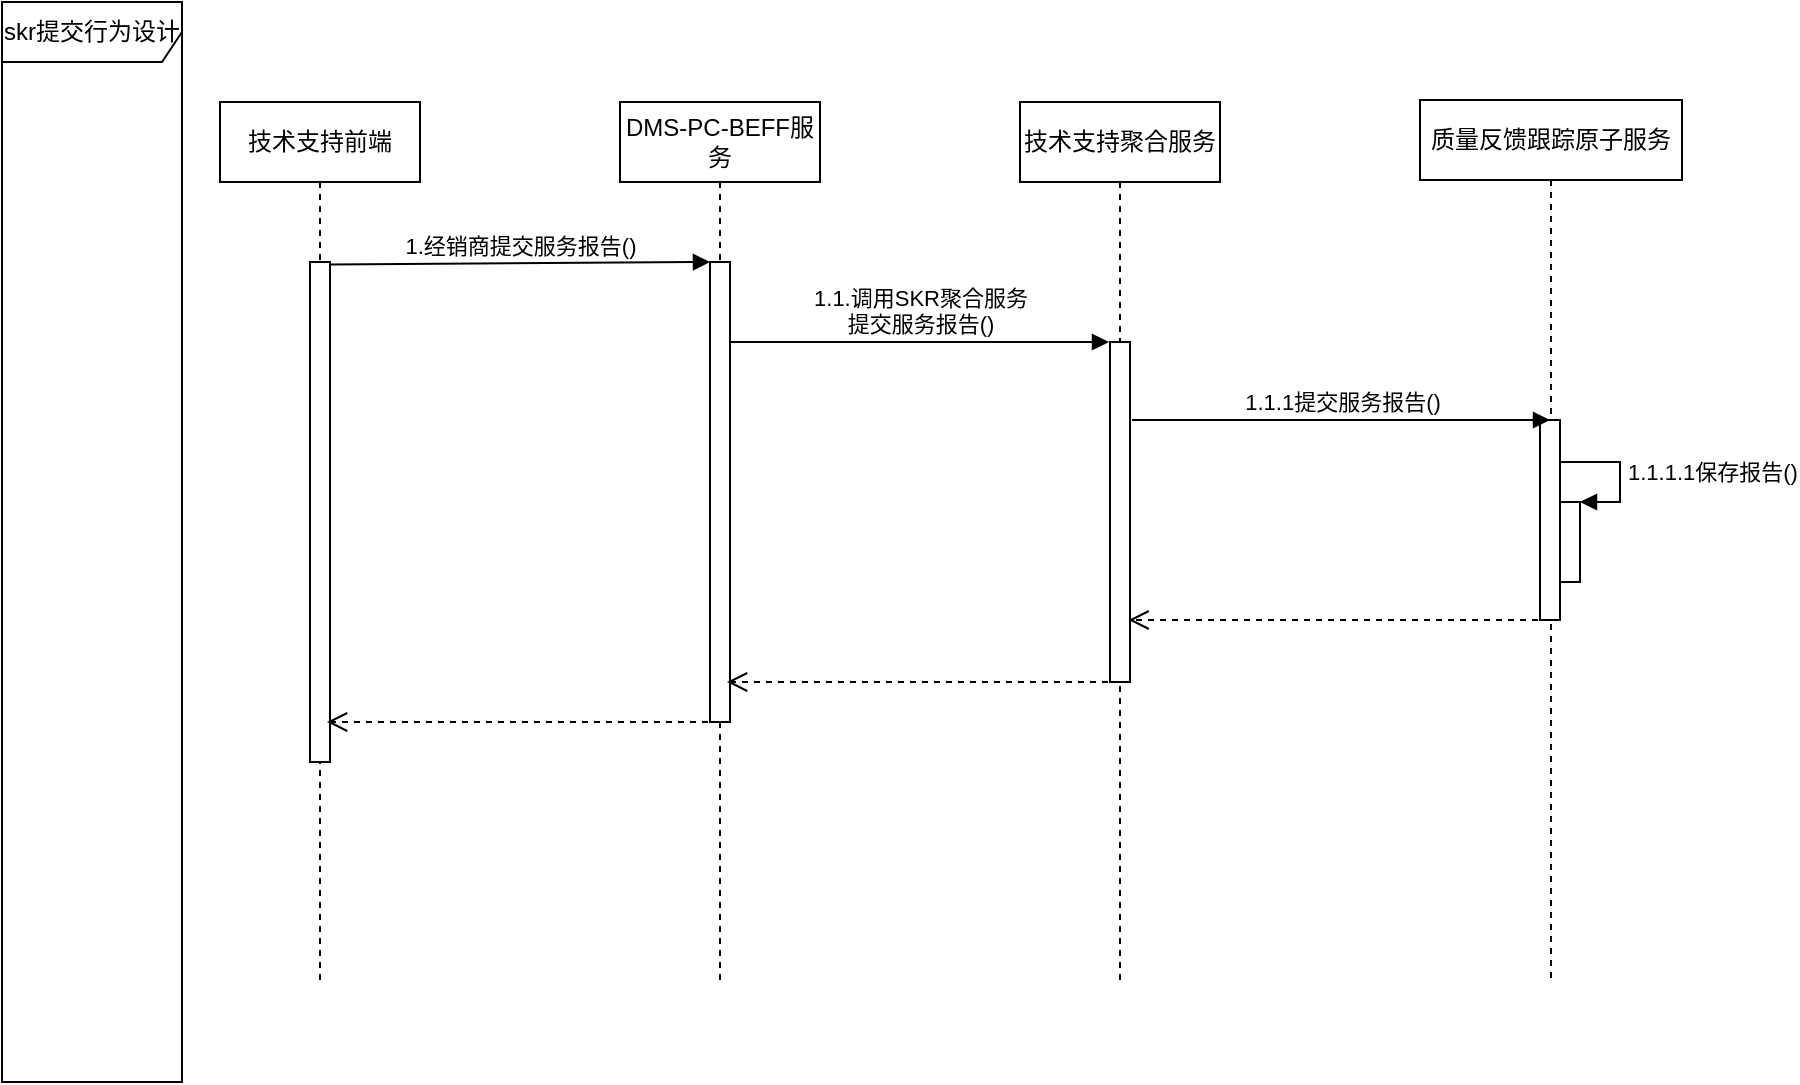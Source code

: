 <mxfile version="16.2.4" type="github" pages="5">
  <diagram id="TrSOcgq1P8zjbeBmHI5Y" name="SKR行为图-提交">
    <mxGraphModel dx="903" dy="533" grid="1" gridSize="10" guides="1" tooltips="1" connect="1" arrows="1" fold="1" page="1" pageScale="1" pageWidth="827" pageHeight="1169" math="0" shadow="0">
      <root>
        <mxCell id="0" />
        <mxCell id="1" parent="0" />
        <mxCell id="y9LRkIkVJuertMiDrjGQ-1" value="技术支持前端" style="shape=umlLifeline;perimeter=lifelinePerimeter;whiteSpace=wrap;html=1;container=1;collapsible=0;recursiveResize=0;outlineConnect=0;" vertex="1" parent="1">
          <mxGeometry x="339" y="151" width="100" height="440" as="geometry" />
        </mxCell>
        <mxCell id="y9LRkIkVJuertMiDrjGQ-2" value="" style="html=1;points=[];perimeter=orthogonalPerimeter;" vertex="1" parent="y9LRkIkVJuertMiDrjGQ-1">
          <mxGeometry x="45" y="80" width="10" height="250" as="geometry" />
        </mxCell>
        <mxCell id="y9LRkIkVJuertMiDrjGQ-3" value="DMS-PC-BEFF服务" style="shape=umlLifeline;perimeter=lifelinePerimeter;whiteSpace=wrap;html=1;container=1;collapsible=0;recursiveResize=0;outlineConnect=0;" vertex="1" parent="1">
          <mxGeometry x="539" y="151" width="100" height="440" as="geometry" />
        </mxCell>
        <mxCell id="y9LRkIkVJuertMiDrjGQ-4" value="" style="html=1;points=[];perimeter=orthogonalPerimeter;" vertex="1" parent="y9LRkIkVJuertMiDrjGQ-3">
          <mxGeometry x="45" y="80" width="10" height="230" as="geometry" />
        </mxCell>
        <mxCell id="y9LRkIkVJuertMiDrjGQ-5" value="1.1.调用SKR聚合服务&lt;br&gt;提交服务报告()" style="html=1;verticalAlign=bottom;endArrow=block;rounded=0;" edge="1" parent="y9LRkIkVJuertMiDrjGQ-3">
          <mxGeometry width="80" relative="1" as="geometry">
            <mxPoint x="55" y="120" as="sourcePoint" />
            <mxPoint x="244.5" y="120" as="targetPoint" />
          </mxGeometry>
        </mxCell>
        <mxCell id="y9LRkIkVJuertMiDrjGQ-6" value="技术支持聚合服务" style="shape=umlLifeline;perimeter=lifelinePerimeter;whiteSpace=wrap;html=1;container=1;collapsible=0;recursiveResize=0;outlineConnect=0;" vertex="1" parent="1">
          <mxGeometry x="739" y="151" width="100" height="440" as="geometry" />
        </mxCell>
        <mxCell id="y9LRkIkVJuertMiDrjGQ-7" value="" style="html=1;points=[];perimeter=orthogonalPerimeter;" vertex="1" parent="y9LRkIkVJuertMiDrjGQ-6">
          <mxGeometry x="45" y="120" width="10" height="170" as="geometry" />
        </mxCell>
        <mxCell id="y9LRkIkVJuertMiDrjGQ-8" value="质量反馈跟踪原子服务" style="shape=umlLifeline;perimeter=lifelinePerimeter;whiteSpace=wrap;html=1;container=1;collapsible=0;recursiveResize=0;outlineConnect=0;" vertex="1" parent="1">
          <mxGeometry x="939" y="150" width="131" height="441" as="geometry" />
        </mxCell>
        <mxCell id="y9LRkIkVJuertMiDrjGQ-9" value="" style="html=1;points=[];perimeter=orthogonalPerimeter;" vertex="1" parent="y9LRkIkVJuertMiDrjGQ-8">
          <mxGeometry x="60" y="160" width="10" height="100" as="geometry" />
        </mxCell>
        <mxCell id="y9LRkIkVJuertMiDrjGQ-10" value="" style="html=1;points=[];perimeter=orthogonalPerimeter;" vertex="1" parent="y9LRkIkVJuertMiDrjGQ-8">
          <mxGeometry x="70" y="201" width="10" height="40" as="geometry" />
        </mxCell>
        <mxCell id="y9LRkIkVJuertMiDrjGQ-11" value="1.1.1.1保存报告()" style="edgeStyle=orthogonalEdgeStyle;html=1;align=left;spacingLeft=2;endArrow=block;rounded=0;entryX=1;entryY=0;" edge="1" parent="y9LRkIkVJuertMiDrjGQ-8" target="y9LRkIkVJuertMiDrjGQ-10">
          <mxGeometry relative="1" as="geometry">
            <mxPoint x="70" y="181" as="sourcePoint" />
            <Array as="points">
              <mxPoint x="100" y="181" />
            </Array>
          </mxGeometry>
        </mxCell>
        <mxCell id="y9LRkIkVJuertMiDrjGQ-12" value="1.1.1提交服务报告()" style="html=1;verticalAlign=bottom;endArrow=block;rounded=0;" edge="1" parent="y9LRkIkVJuertMiDrjGQ-8">
          <mxGeometry width="80" relative="1" as="geometry">
            <mxPoint x="-144" y="160" as="sourcePoint" />
            <mxPoint x="65" y="160" as="targetPoint" />
          </mxGeometry>
        </mxCell>
        <mxCell id="y9LRkIkVJuertMiDrjGQ-13" value="1.经销商提交服务报告()" style="html=1;verticalAlign=bottom;endArrow=block;rounded=0;exitX=1;exitY=0.005;exitDx=0;exitDy=0;exitPerimeter=0;entryX=0;entryY=0;entryDx=0;entryDy=0;entryPerimeter=0;" edge="1" parent="1" source="y9LRkIkVJuertMiDrjGQ-2" target="y9LRkIkVJuertMiDrjGQ-4">
          <mxGeometry width="80" relative="1" as="geometry">
            <mxPoint x="399" y="231" as="sourcePoint" />
            <mxPoint x="479" y="231" as="targetPoint" />
          </mxGeometry>
        </mxCell>
        <mxCell id="y9LRkIkVJuertMiDrjGQ-14" value="" style="html=1;verticalAlign=bottom;endArrow=open;dashed=1;endSize=8;rounded=0;" edge="1" parent="1">
          <mxGeometry relative="1" as="geometry">
            <mxPoint x="1004" y="410" as="sourcePoint" />
            <mxPoint x="793.324" y="410" as="targetPoint" />
          </mxGeometry>
        </mxCell>
        <mxCell id="y9LRkIkVJuertMiDrjGQ-15" value="" style="html=1;verticalAlign=bottom;endArrow=open;dashed=1;endSize=8;rounded=0;" edge="1" parent="1">
          <mxGeometry relative="1" as="geometry">
            <mxPoint x="783" y="441" as="sourcePoint" />
            <mxPoint x="592.5" y="441" as="targetPoint" />
          </mxGeometry>
        </mxCell>
        <mxCell id="y9LRkIkVJuertMiDrjGQ-16" value="" style="html=1;verticalAlign=bottom;endArrow=open;dashed=1;endSize=8;rounded=0;" edge="1" parent="1">
          <mxGeometry relative="1" as="geometry">
            <mxPoint x="583" y="461" as="sourcePoint" />
            <mxPoint x="392.5" y="461" as="targetPoint" />
          </mxGeometry>
        </mxCell>
        <mxCell id="y9LRkIkVJuertMiDrjGQ-33" value="skr提交行为设计" style="shape=umlFrame;whiteSpace=wrap;html=1;width=100;height=30;" vertex="1" parent="1">
          <mxGeometry x="230" y="101" width="90" height="540" as="geometry" />
        </mxCell>
      </root>
    </mxGraphModel>
  </diagram>
  <diagram name="skr聚合根设计" id="5BwiAaiVjhntde1D76YD">
    <mxGraphModel dx="1038" dy="613" grid="1" gridSize="10" guides="1" tooltips="1" connect="1" arrows="1" fold="1" page="1" pageScale="1" pageWidth="3300" pageHeight="4681" math="0" shadow="0">
      <root>
        <mxCell id="-Jd7vyAMfyjJsaXYtgSQ-0" />
        <mxCell id="-Jd7vyAMfyjJsaXYtgSQ-1" parent="-Jd7vyAMfyjJsaXYtgSQ-0" />
        <mxCell id="TLOllca4X_2cKeXK6NPu-2" value="skr" style="shape=table;startSize=30;container=1;collapsible=1;childLayout=tableLayout;fixedRows=1;rowLines=0;fontStyle=1;align=center;resizeLast=1;fillColor=#D0C96F;strokeColor=#b85450;" parent="-Jd7vyAMfyjJsaXYtgSQ-1" vertex="1">
          <mxGeometry x="535" y="720" width="170" height="210" as="geometry" />
        </mxCell>
        <mxCell id="TLOllca4X_2cKeXK6NPu-3" value="" style="shape=partialRectangle;collapsible=0;dropTarget=0;pointerEvents=0;fillColor=#D0C96F;top=0;left=0;bottom=1;right=0;points=[[0,0.5],[1,0.5]];portConstraint=eastwest;" parent="TLOllca4X_2cKeXK6NPu-2" vertex="1">
          <mxGeometry y="30" width="170" height="30" as="geometry" />
        </mxCell>
        <mxCell id="TLOllca4X_2cKeXK6NPu-4" value="PK" style="shape=partialRectangle;connectable=0;fillColor=#D0C96F;top=0;left=0;bottom=0;right=0;fontStyle=1;overflow=hidden;strokeColor=#b85450;" parent="TLOllca4X_2cKeXK6NPu-3" vertex="1">
          <mxGeometry width="30" height="30" as="geometry">
            <mxRectangle width="30" height="30" as="alternateBounds" />
          </mxGeometry>
        </mxCell>
        <mxCell id="TLOllca4X_2cKeXK6NPu-5" value="ID" style="shape=partialRectangle;connectable=0;fillColor=#D0C96F;top=0;left=0;bottom=0;right=0;align=left;spacingLeft=6;fontStyle=5;overflow=hidden;strokeColor=#b85450;" parent="TLOllca4X_2cKeXK6NPu-3" vertex="1">
          <mxGeometry x="30" width="140" height="30" as="geometry">
            <mxRectangle width="140" height="30" as="alternateBounds" />
          </mxGeometry>
        </mxCell>
        <mxCell id="TLOllca4X_2cKeXK6NPu-6" value="" style="shape=partialRectangle;collapsible=0;dropTarget=0;pointerEvents=0;fillColor=#D0C96F;top=0;left=0;bottom=0;right=0;points=[[0,0.5],[1,0.5]];portConstraint=eastwest;" parent="TLOllca4X_2cKeXK6NPu-2" vertex="1">
          <mxGeometry y="60" width="170" height="30" as="geometry" />
        </mxCell>
        <mxCell id="TLOllca4X_2cKeXK6NPu-7" value="" style="shape=partialRectangle;connectable=0;fillColor=#D0C96F;top=0;left=0;bottom=0;right=0;editable=1;overflow=hidden;strokeColor=#b85450;" parent="TLOllca4X_2cKeXK6NPu-6" vertex="1">
          <mxGeometry width="30" height="30" as="geometry">
            <mxRectangle width="30" height="30" as="alternateBounds" />
          </mxGeometry>
        </mxCell>
        <mxCell id="TLOllca4X_2cKeXK6NPu-8" value="经销店代码" style="shape=partialRectangle;connectable=0;fillColor=#D0C96F;top=0;left=0;bottom=0;right=0;align=left;spacingLeft=6;overflow=hidden;strokeColor=#b85450;" parent="TLOllca4X_2cKeXK6NPu-6" vertex="1">
          <mxGeometry x="30" width="140" height="30" as="geometry">
            <mxRectangle width="140" height="30" as="alternateBounds" />
          </mxGeometry>
        </mxCell>
        <mxCell id="TLOllca4X_2cKeXK6NPu-9" value="" style="shape=partialRectangle;collapsible=0;dropTarget=0;pointerEvents=0;fillColor=#D0C96F;top=0;left=0;bottom=0;right=0;points=[[0,0.5],[1,0.5]];portConstraint=eastwest;" parent="TLOllca4X_2cKeXK6NPu-2" vertex="1">
          <mxGeometry y="90" width="170" height="30" as="geometry" />
        </mxCell>
        <mxCell id="TLOllca4X_2cKeXK6NPu-10" value="" style="shape=partialRectangle;connectable=0;fillColor=#D0C96F;top=0;left=0;bottom=0;right=0;editable=1;overflow=hidden;strokeColor=#b85450;" parent="TLOllca4X_2cKeXK6NPu-9" vertex="1">
          <mxGeometry width="30" height="30" as="geometry">
            <mxRectangle width="30" height="30" as="alternateBounds" />
          </mxGeometry>
        </mxCell>
        <mxCell id="TLOllca4X_2cKeXK6NPu-11" value="担当" style="shape=partialRectangle;connectable=0;fillColor=#D0C96F;top=0;left=0;bottom=0;right=0;align=left;spacingLeft=6;overflow=hidden;strokeColor=#b85450;" parent="TLOllca4X_2cKeXK6NPu-9" vertex="1">
          <mxGeometry x="30" width="140" height="30" as="geometry">
            <mxRectangle width="140" height="30" as="alternateBounds" />
          </mxGeometry>
        </mxCell>
        <mxCell id="TLOllca4X_2cKeXK6NPu-12" value="" style="shape=partialRectangle;collapsible=0;dropTarget=0;pointerEvents=0;fillColor=#D0C96F;top=0;left=0;bottom=0;right=0;points=[[0,0.5],[1,0.5]];portConstraint=eastwest;" parent="TLOllca4X_2cKeXK6NPu-2" vertex="1">
          <mxGeometry y="120" width="170" height="30" as="geometry" />
        </mxCell>
        <mxCell id="TLOllca4X_2cKeXK6NPu-13" value="" style="shape=partialRectangle;connectable=0;fillColor=#D0C96F;top=0;left=0;bottom=0;right=0;editable=1;overflow=hidden;strokeColor=#b85450;" parent="TLOllca4X_2cKeXK6NPu-12" vertex="1">
          <mxGeometry width="30" height="30" as="geometry">
            <mxRectangle width="30" height="30" as="alternateBounds" />
          </mxGeometry>
        </mxCell>
        <mxCell id="TLOllca4X_2cKeXK6NPu-14" value="报告日期" style="shape=partialRectangle;connectable=0;fillColor=#D0C96F;top=0;left=0;bottom=0;right=0;align=left;spacingLeft=6;overflow=hidden;strokeColor=#b85450;" parent="TLOllca4X_2cKeXK6NPu-12" vertex="1">
          <mxGeometry x="30" width="140" height="30" as="geometry">
            <mxRectangle width="140" height="30" as="alternateBounds" />
          </mxGeometry>
        </mxCell>
        <mxCell id="TLOllca4X_2cKeXK6NPu-18" value="" style="shape=partialRectangle;collapsible=0;dropTarget=0;pointerEvents=0;fillColor=#D0C96F;top=0;left=0;bottom=0;right=0;points=[[0,0.5],[1,0.5]];portConstraint=eastwest;" parent="TLOllca4X_2cKeXK6NPu-2" vertex="1">
          <mxGeometry y="150" width="170" height="30" as="geometry" />
        </mxCell>
        <mxCell id="TLOllca4X_2cKeXK6NPu-19" value="" style="shape=partialRectangle;connectable=0;fillColor=#D0C96F;top=0;left=0;bottom=0;right=0;editable=1;overflow=hidden;strokeColor=#b85450;" parent="TLOllca4X_2cKeXK6NPu-18" vertex="1">
          <mxGeometry width="30" height="30" as="geometry">
            <mxRectangle width="30" height="30" as="alternateBounds" />
          </mxGeometry>
        </mxCell>
        <mxCell id="TLOllca4X_2cKeXK6NPu-20" value="车辆信息" style="shape=partialRectangle;connectable=0;fillColor=#D0C96F;top=0;left=0;bottom=0;right=0;align=left;spacingLeft=6;overflow=hidden;strokeColor=#b85450;" parent="TLOllca4X_2cKeXK6NPu-18" vertex="1">
          <mxGeometry x="30" width="140" height="30" as="geometry">
            <mxRectangle width="140" height="30" as="alternateBounds" />
          </mxGeometry>
        </mxCell>
        <mxCell id="TLOllca4X_2cKeXK6NPu-36" value="" style="shape=partialRectangle;collapsible=0;dropTarget=0;pointerEvents=0;fillColor=#D0C96F;top=0;left=0;bottom=0;right=0;points=[[0,0.5],[1,0.5]];portConstraint=eastwest;" parent="TLOllca4X_2cKeXK6NPu-2" vertex="1">
          <mxGeometry y="180" width="170" height="30" as="geometry" />
        </mxCell>
        <mxCell id="TLOllca4X_2cKeXK6NPu-37" value="" style="shape=partialRectangle;connectable=0;fillColor=#D0C96F;top=0;left=0;bottom=0;right=0;editable=1;overflow=hidden;strokeColor=#b85450;" parent="TLOllca4X_2cKeXK6NPu-36" vertex="1">
          <mxGeometry width="30" height="30" as="geometry">
            <mxRectangle width="30" height="30" as="alternateBounds" />
          </mxGeometry>
        </mxCell>
        <mxCell id="TLOllca4X_2cKeXK6NPu-38" value="标题" style="shape=partialRectangle;connectable=0;fillColor=#D0C96F;top=0;left=0;bottom=0;right=0;align=left;spacingLeft=6;overflow=hidden;strokeColor=#b85450;" parent="TLOllca4X_2cKeXK6NPu-36" vertex="1">
          <mxGeometry x="30" width="140" height="30" as="geometry">
            <mxRectangle width="140" height="30" as="alternateBounds" />
          </mxGeometry>
        </mxCell>
        <mxCell id="TLOllca4X_2cKeXK6NPu-54" value="【共通】车辆信息" style="shape=table;startSize=30;container=1;collapsible=1;childLayout=tableLayout;fixedRows=1;rowLines=0;fontStyle=1;align=center;resizeLast=1;fillColor=#FFFA9E;strokeColor=#6c8ebf;" parent="-Jd7vyAMfyjJsaXYtgSQ-1" vertex="1">
          <mxGeometry x="220" y="720" width="180" height="240" as="geometry" />
        </mxCell>
        <mxCell id="TLOllca4X_2cKeXK6NPu-55" value="" style="shape=partialRectangle;collapsible=0;dropTarget=0;pointerEvents=0;fillColor=#FFFA9E;top=0;left=0;bottom=1;right=0;points=[[0,0.5],[1,0.5]];portConstraint=eastwest;" parent="TLOllca4X_2cKeXK6NPu-54" vertex="1">
          <mxGeometry y="30" width="180" height="30" as="geometry" />
        </mxCell>
        <mxCell id="TLOllca4X_2cKeXK6NPu-56" value="PK" style="shape=partialRectangle;connectable=0;fillColor=#FFFA9E;top=0;left=0;bottom=0;right=0;fontStyle=1;overflow=hidden;strokeColor=#6c8ebf;" parent="TLOllca4X_2cKeXK6NPu-55" vertex="1">
          <mxGeometry width="30" height="30" as="geometry">
            <mxRectangle width="30" height="30" as="alternateBounds" />
          </mxGeometry>
        </mxCell>
        <mxCell id="TLOllca4X_2cKeXK6NPu-57" value="ID" style="shape=partialRectangle;connectable=0;fillColor=#FFFA9E;top=0;left=0;bottom=0;right=0;align=left;spacingLeft=6;fontStyle=5;overflow=hidden;strokeColor=#6c8ebf;" parent="TLOllca4X_2cKeXK6NPu-55" vertex="1">
          <mxGeometry x="30" width="150" height="30" as="geometry">
            <mxRectangle width="150" height="30" as="alternateBounds" />
          </mxGeometry>
        </mxCell>
        <mxCell id="TLOllca4X_2cKeXK6NPu-58" value="" style="shape=partialRectangle;collapsible=0;dropTarget=0;pointerEvents=0;fillColor=#FFFA9E;top=0;left=0;bottom=0;right=0;points=[[0,0.5],[1,0.5]];portConstraint=eastwest;" parent="TLOllca4X_2cKeXK6NPu-54" vertex="1">
          <mxGeometry y="60" width="180" height="30" as="geometry" />
        </mxCell>
        <mxCell id="TLOllca4X_2cKeXK6NPu-59" value="" style="shape=partialRectangle;connectable=0;fillColor=#FFFA9E;top=0;left=0;bottom=0;right=0;editable=1;overflow=hidden;strokeColor=#6c8ebf;" parent="TLOllca4X_2cKeXK6NPu-58" vertex="1">
          <mxGeometry width="30" height="30" as="geometry">
            <mxRectangle width="30" height="30" as="alternateBounds" />
          </mxGeometry>
        </mxCell>
        <mxCell id="TLOllca4X_2cKeXK6NPu-60" value="VIN码" style="shape=partialRectangle;connectable=0;fillColor=#FFFA9E;top=0;left=0;bottom=0;right=0;align=left;spacingLeft=6;overflow=hidden;strokeColor=#6c8ebf;" parent="TLOllca4X_2cKeXK6NPu-58" vertex="1">
          <mxGeometry x="30" width="150" height="30" as="geometry">
            <mxRectangle width="150" height="30" as="alternateBounds" />
          </mxGeometry>
        </mxCell>
        <mxCell id="TLOllca4X_2cKeXK6NPu-73" value="" style="shape=partialRectangle;collapsible=0;dropTarget=0;pointerEvents=0;fillColor=#FFFA9E;top=0;left=0;bottom=0;right=0;points=[[0,0.5],[1,0.5]];portConstraint=eastwest;" parent="TLOllca4X_2cKeXK6NPu-54" vertex="1">
          <mxGeometry y="90" width="180" height="30" as="geometry" />
        </mxCell>
        <mxCell id="TLOllca4X_2cKeXK6NPu-74" value="" style="shape=partialRectangle;connectable=0;fillColor=#FFFA9E;top=0;left=0;bottom=0;right=0;editable=1;overflow=hidden;strokeColor=#6c8ebf;" parent="TLOllca4X_2cKeXK6NPu-73" vertex="1">
          <mxGeometry width="30" height="30" as="geometry">
            <mxRectangle width="30" height="30" as="alternateBounds" />
          </mxGeometry>
        </mxCell>
        <mxCell id="TLOllca4X_2cKeXK6NPu-75" value="车辆名称" style="shape=partialRectangle;connectable=0;fillColor=#FFFA9E;top=0;left=0;bottom=0;right=0;align=left;spacingLeft=6;overflow=hidden;strokeColor=#6c8ebf;" parent="TLOllca4X_2cKeXK6NPu-73" vertex="1">
          <mxGeometry x="30" width="150" height="30" as="geometry">
            <mxRectangle width="150" height="30" as="alternateBounds" />
          </mxGeometry>
        </mxCell>
        <mxCell id="TLOllca4X_2cKeXK6NPu-61" value="" style="shape=partialRectangle;collapsible=0;dropTarget=0;pointerEvents=0;fillColor=#FFFA9E;top=0;left=0;bottom=0;right=0;points=[[0,0.5],[1,0.5]];portConstraint=eastwest;" parent="TLOllca4X_2cKeXK6NPu-54" vertex="1">
          <mxGeometry y="120" width="180" height="30" as="geometry" />
        </mxCell>
        <mxCell id="TLOllca4X_2cKeXK6NPu-62" value="" style="shape=partialRectangle;connectable=0;fillColor=#FFFA9E;top=0;left=0;bottom=0;right=0;editable=1;overflow=hidden;strokeColor=#6c8ebf;" parent="TLOllca4X_2cKeXK6NPu-61" vertex="1">
          <mxGeometry width="30" height="30" as="geometry">
            <mxRectangle width="30" height="30" as="alternateBounds" />
          </mxGeometry>
        </mxCell>
        <mxCell id="TLOllca4X_2cKeXK6NPu-63" value="车型" style="shape=partialRectangle;connectable=0;fillColor=#FFFA9E;top=0;left=0;bottom=0;right=0;align=left;spacingLeft=6;overflow=hidden;strokeColor=#6c8ebf;" parent="TLOllca4X_2cKeXK6NPu-61" vertex="1">
          <mxGeometry x="30" width="150" height="30" as="geometry">
            <mxRectangle width="150" height="30" as="alternateBounds" />
          </mxGeometry>
        </mxCell>
        <mxCell id="TLOllca4X_2cKeXK6NPu-64" value="" style="shape=partialRectangle;collapsible=0;dropTarget=0;pointerEvents=0;fillColor=#FFFA9E;top=0;left=0;bottom=0;right=0;points=[[0,0.5],[1,0.5]];portConstraint=eastwest;" parent="TLOllca4X_2cKeXK6NPu-54" vertex="1">
          <mxGeometry y="150" width="180" height="30" as="geometry" />
        </mxCell>
        <mxCell id="TLOllca4X_2cKeXK6NPu-65" value="" style="shape=partialRectangle;connectable=0;fillColor=#FFFA9E;top=0;left=0;bottom=0;right=0;editable=1;overflow=hidden;strokeColor=#6c8ebf;" parent="TLOllca4X_2cKeXK6NPu-64" vertex="1">
          <mxGeometry width="30" height="30" as="geometry">
            <mxRectangle width="30" height="30" as="alternateBounds" />
          </mxGeometry>
        </mxCell>
        <mxCell id="TLOllca4X_2cKeXK6NPu-66" value="车型代码" style="shape=partialRectangle;connectable=0;fillColor=#FFFA9E;top=0;left=0;bottom=0;right=0;align=left;spacingLeft=6;overflow=hidden;strokeColor=#6c8ebf;" parent="TLOllca4X_2cKeXK6NPu-64" vertex="1">
          <mxGeometry x="30" width="150" height="30" as="geometry">
            <mxRectangle width="150" height="30" as="alternateBounds" />
          </mxGeometry>
        </mxCell>
        <mxCell id="TLOllca4X_2cKeXK6NPu-67" value="" style="shape=partialRectangle;collapsible=0;dropTarget=0;pointerEvents=0;fillColor=#FFFA9E;top=0;left=0;bottom=0;right=0;points=[[0,0.5],[1,0.5]];portConstraint=eastwest;" parent="TLOllca4X_2cKeXK6NPu-54" vertex="1">
          <mxGeometry y="180" width="180" height="30" as="geometry" />
        </mxCell>
        <mxCell id="TLOllca4X_2cKeXK6NPu-68" value="" style="shape=partialRectangle;connectable=0;fillColor=#FFFA9E;top=0;left=0;bottom=0;right=0;editable=1;overflow=hidden;strokeColor=#6c8ebf;" parent="TLOllca4X_2cKeXK6NPu-67" vertex="1">
          <mxGeometry width="30" height="30" as="geometry">
            <mxRectangle width="30" height="30" as="alternateBounds" />
          </mxGeometry>
        </mxCell>
        <mxCell id="TLOllca4X_2cKeXK6NPu-69" value="生产日期" style="shape=partialRectangle;connectable=0;fillColor=#FFFA9E;top=0;left=0;bottom=0;right=0;align=left;spacingLeft=6;overflow=hidden;strokeColor=#6c8ebf;" parent="TLOllca4X_2cKeXK6NPu-67" vertex="1">
          <mxGeometry x="30" width="150" height="30" as="geometry">
            <mxRectangle width="150" height="30" as="alternateBounds" />
          </mxGeometry>
        </mxCell>
        <mxCell id="TLOllca4X_2cKeXK6NPu-70" value="" style="shape=partialRectangle;collapsible=0;dropTarget=0;pointerEvents=0;fillColor=#FFFA9E;top=0;left=0;bottom=0;right=0;points=[[0,0.5],[1,0.5]];portConstraint=eastwest;" parent="TLOllca4X_2cKeXK6NPu-54" vertex="1">
          <mxGeometry y="210" width="180" height="30" as="geometry" />
        </mxCell>
        <mxCell id="TLOllca4X_2cKeXK6NPu-71" value="" style="shape=partialRectangle;connectable=0;fillColor=#FFFA9E;top=0;left=0;bottom=0;right=0;editable=1;overflow=hidden;strokeColor=#6c8ebf;" parent="TLOllca4X_2cKeXK6NPu-70" vertex="1">
          <mxGeometry width="30" height="30" as="geometry">
            <mxRectangle width="30" height="30" as="alternateBounds" />
          </mxGeometry>
        </mxCell>
        <mxCell id="TLOllca4X_2cKeXK6NPu-72" value="年代代码" style="shape=partialRectangle;connectable=0;fillColor=#FFFA9E;top=0;left=0;bottom=0;right=0;align=left;spacingLeft=6;overflow=hidden;strokeColor=#6c8ebf;" parent="TLOllca4X_2cKeXK6NPu-70" vertex="1">
          <mxGeometry x="30" width="150" height="30" as="geometry">
            <mxRectangle width="150" height="30" as="alternateBounds" />
          </mxGeometry>
        </mxCell>
        <mxCell id="TLOllca4X_2cKeXK6NPu-76" value="skr评价" style="shape=table;startSize=30;container=1;collapsible=1;childLayout=tableLayout;fixedRows=1;rowLines=0;fontStyle=1;align=center;resizeLast=1;fillColor=#D0C96F;strokeColor=#b85450;" parent="-Jd7vyAMfyjJsaXYtgSQ-1" vertex="1">
          <mxGeometry x="840" y="720" width="180" height="115" as="geometry" />
        </mxCell>
        <mxCell id="TLOllca4X_2cKeXK6NPu-77" value="" style="shape=partialRectangle;collapsible=0;dropTarget=0;pointerEvents=0;fillColor=#D0C96F;top=0;left=0;bottom=1;right=0;points=[[0,0.5],[1,0.5]];portConstraint=eastwest;" parent="TLOllca4X_2cKeXK6NPu-76" vertex="1">
          <mxGeometry y="30" width="180" height="30" as="geometry" />
        </mxCell>
        <mxCell id="TLOllca4X_2cKeXK6NPu-78" value="PK" style="shape=partialRectangle;connectable=0;fillColor=#D0C96F;top=0;left=0;bottom=0;right=0;fontStyle=1;overflow=hidden;strokeColor=#b85450;" parent="TLOllca4X_2cKeXK6NPu-77" vertex="1">
          <mxGeometry width="30" height="30" as="geometry">
            <mxRectangle width="30" height="30" as="alternateBounds" />
          </mxGeometry>
        </mxCell>
        <mxCell id="TLOllca4X_2cKeXK6NPu-79" value="ID" style="shape=partialRectangle;connectable=0;fillColor=#D0C96F;top=0;left=0;bottom=0;right=0;align=left;spacingLeft=6;fontStyle=5;overflow=hidden;strokeColor=#b85450;" parent="TLOllca4X_2cKeXK6NPu-77" vertex="1">
          <mxGeometry x="30" width="150" height="30" as="geometry">
            <mxRectangle width="150" height="30" as="alternateBounds" />
          </mxGeometry>
        </mxCell>
        <mxCell id="OXO-AGjDQIuk0UqCaN1q-0" value="" style="shape=partialRectangle;collapsible=0;dropTarget=0;pointerEvents=0;fillColor=#D0C96F;top=0;left=0;bottom=0;right=0;points=[[0,0.5],[1,0.5]];portConstraint=eastwest;" parent="TLOllca4X_2cKeXK6NPu-76" vertex="1">
          <mxGeometry y="60" width="180" height="30" as="geometry" />
        </mxCell>
        <mxCell id="OXO-AGjDQIuk0UqCaN1q-1" value="FK" style="shape=partialRectangle;connectable=0;fillColor=#D0C96F;top=0;left=0;bottom=0;right=0;fontStyle=0;overflow=hidden;strokeColor=#b85450;" parent="OXO-AGjDQIuk0UqCaN1q-0" vertex="1">
          <mxGeometry width="30" height="30" as="geometry">
            <mxRectangle width="30" height="30" as="alternateBounds" />
          </mxGeometry>
        </mxCell>
        <mxCell id="OXO-AGjDQIuk0UqCaN1q-2" value="skr管理ID" style="shape=partialRectangle;connectable=0;fillColor=#D0C96F;top=0;left=0;bottom=0;right=0;align=left;spacingLeft=6;fontStyle=0;overflow=hidden;strokeColor=#b85450;" parent="OXO-AGjDQIuk0UqCaN1q-0" vertex="1">
          <mxGeometry x="30" width="150" height="30" as="geometry">
            <mxRectangle width="150" height="30" as="alternateBounds" />
          </mxGeometry>
        </mxCell>
        <mxCell id="TLOllca4X_2cKeXK6NPu-86" value="" style="shape=partialRectangle;collapsible=0;dropTarget=0;pointerEvents=0;fillColor=#D0C96F;top=0;left=0;bottom=0;right=0;points=[[0,0.5],[1,0.5]];portConstraint=eastwest;" parent="TLOllca4X_2cKeXK6NPu-76" vertex="1">
          <mxGeometry y="90" width="180" height="25" as="geometry" />
        </mxCell>
        <mxCell id="TLOllca4X_2cKeXK6NPu-87" value="" style="shape=partialRectangle;connectable=0;fillColor=#D0C96F;top=0;left=0;bottom=0;right=0;editable=1;overflow=hidden;strokeColor=#b85450;" parent="TLOllca4X_2cKeXK6NPu-86" vertex="1">
          <mxGeometry width="30" height="25" as="geometry">
            <mxRectangle width="30" height="25" as="alternateBounds" />
          </mxGeometry>
        </mxCell>
        <mxCell id="TLOllca4X_2cKeXK6NPu-88" value="等级评价" style="shape=partialRectangle;connectable=0;fillColor=#D0C96F;top=0;left=0;bottom=0;right=0;align=left;spacingLeft=6;overflow=hidden;strokeColor=#b85450;" parent="TLOllca4X_2cKeXK6NPu-86" vertex="1">
          <mxGeometry x="30" width="150" height="25" as="geometry">
            <mxRectangle width="150" height="25" as="alternateBounds" />
          </mxGeometry>
        </mxCell>
        <mxCell id="9-1ZYpqubb55ALp7Nfj2-0" value="" style="endArrow=open;html=1;endSize=12;startArrow=diamondThin;startSize=14;startFill=0;edgeStyle=orthogonalEdgeStyle;align=left;verticalAlign=bottom;rounded=0;exitX=0;exitY=0.5;exitDx=0;exitDy=0;entryX=1;entryY=0.5;entryDx=0;entryDy=0;" parent="-Jd7vyAMfyjJsaXYtgSQ-1" source="TLOllca4X_2cKeXK6NPu-18" target="TLOllca4X_2cKeXK6NPu-58" edge="1">
          <mxGeometry x="-1" y="3" relative="1" as="geometry">
            <mxPoint x="220" y="1070" as="sourcePoint" />
            <mxPoint x="380" y="1070" as="targetPoint" />
          </mxGeometry>
        </mxCell>
        <mxCell id="GLfcdRq7hHhKy1tgJzma-0" value="" style="edgeStyle=entityRelationEdgeStyle;fontSize=12;html=1;endArrow=ERoneToMany;rounded=0;exitX=1;exitY=0.5;exitDx=0;exitDy=0;entryX=0;entryY=0.5;entryDx=0;entryDy=0;" parent="-Jd7vyAMfyjJsaXYtgSQ-1" source="TLOllca4X_2cKeXK6NPu-3" target="OXO-AGjDQIuk0UqCaN1q-0" edge="1">
          <mxGeometry width="100" height="100" relative="1" as="geometry">
            <mxPoint x="780" y="1050" as="sourcePoint" />
            <mxPoint x="880" y="950" as="targetPoint" />
          </mxGeometry>
        </mxCell>
      </root>
    </mxGraphModel>
  </diagram>
  <diagram name="skr时序图" id="MSPZWGJevCSYTT39VmB_">
    <mxGraphModel dx="1221" dy="721" grid="1" gridSize="10" guides="1" tooltips="1" connect="1" arrows="1" fold="1" page="1" pageScale="1" pageWidth="3300" pageHeight="4681" math="0" shadow="0">
      <root>
        <mxCell id="nMQyGNRqzd0hYEF32yeD-0" />
        <mxCell id="nMQyGNRqzd0hYEF32yeD-1" parent="nMQyGNRqzd0hYEF32yeD-0" />
        <mxCell id="CYmcqTmEEpYMZkpkXATh-0" value="技术支持前端" style="shape=umlLifeline;perimeter=lifelinePerimeter;whiteSpace=wrap;html=1;container=1;collapsible=0;recursiveResize=0;outlineConnect=0;" parent="nMQyGNRqzd0hYEF32yeD-1" vertex="1">
          <mxGeometry x="390" y="180" width="100" height="350" as="geometry" />
        </mxCell>
        <mxCell id="CYmcqTmEEpYMZkpkXATh-5" value="" style="html=1;points=[];perimeter=orthogonalPerimeter;" parent="CYmcqTmEEpYMZkpkXATh-0" vertex="1">
          <mxGeometry x="45" y="100" width="10" height="80" as="geometry" />
        </mxCell>
        <mxCell id="CYmcqTmEEpYMZkpkXATh-1" value="技术支持模块" style="shape=umlLifeline;perimeter=lifelinePerimeter;whiteSpace=wrap;html=1;container=1;collapsible=0;recursiveResize=0;outlineConnect=0;" parent="nMQyGNRqzd0hYEF32yeD-1" vertex="1">
          <mxGeometry x="670" y="180" width="100" height="350" as="geometry" />
        </mxCell>
        <mxCell id="CYmcqTmEEpYMZkpkXATh-6" value="" style="html=1;points=[];perimeter=orthogonalPerimeter;" parent="CYmcqTmEEpYMZkpkXATh-1" vertex="1">
          <mxGeometry x="55" y="130" width="10" height="40" as="geometry" />
        </mxCell>
        <mxCell id="CYmcqTmEEpYMZkpkXATh-7" value="1.1更新为待评价()" style="edgeStyle=orthogonalEdgeStyle;html=1;align=left;spacingLeft=2;endArrow=block;rounded=0;entryX=1;entryY=0;exitX=1;exitY=0.125;exitDx=0;exitDy=0;exitPerimeter=0;" parent="CYmcqTmEEpYMZkpkXATh-1" target="CYmcqTmEEpYMZkpkXATh-6" edge="1">
          <mxGeometry relative="1" as="geometry">
            <mxPoint x="56" y="110" as="sourcePoint" />
            <Array as="points">
              <mxPoint x="91" y="110" />
              <mxPoint x="91" y="130" />
            </Array>
          </mxGeometry>
        </mxCell>
        <mxCell id="IFVuN8uy4ySf2YurCmHS-0" value="" style="html=1;points=[];perimeter=orthogonalPerimeter;" parent="CYmcqTmEEpYMZkpkXATh-1" vertex="1">
          <mxGeometry x="45" y="100" width="10" height="80" as="geometry" />
        </mxCell>
        <mxCell id="IFVuN8uy4ySf2YurCmHS-1" value="" style="html=1;verticalAlign=bottom;endArrow=open;dashed=1;endSize=8;rounded=0;" parent="CYmcqTmEEpYMZkpkXATh-1" edge="1">
          <mxGeometry relative="1" as="geometry">
            <mxPoint x="45" y="180" as="sourcePoint" />
            <mxPoint x="-230.452" y="180" as="targetPoint" />
          </mxGeometry>
        </mxCell>
        <mxCell id="CYmcqTmEEpYMZkpkXATh-3" value="1.经销商提交申请服务改善报告()" style="html=1;verticalAlign=bottom;endArrow=block;entryX=0;entryY=0;rounded=0;exitX=0.994;exitY=-0.002;exitDx=0;exitDy=0;exitPerimeter=0;" parent="nMQyGNRqzd0hYEF32yeD-1" source="CYmcqTmEEpYMZkpkXATh-5" edge="1">
          <mxGeometry relative="1" as="geometry">
            <mxPoint x="450" y="280" as="sourcePoint" />
            <mxPoint x="716" y="280.0" as="targetPoint" />
          </mxGeometry>
        </mxCell>
        <mxCell id="deZPQ0ZPO2svtBgy__3--0" value="" style="html=1;points=[];perimeter=orthogonalPerimeter;" vertex="1" parent="nMQyGNRqzd0hYEF32yeD-1">
          <mxGeometry x="435" y="420" width="10" height="80" as="geometry" />
        </mxCell>
        <mxCell id="deZPQ0ZPO2svtBgy__3--1" value="" style="html=1;points=[];perimeter=orthogonalPerimeter;" vertex="1" parent="nMQyGNRqzd0hYEF32yeD-1">
          <mxGeometry x="716" y="420" width="10" height="80" as="geometry" />
        </mxCell>
        <mxCell id="deZPQ0ZPO2svtBgy__3--2" value="" style="html=1;points=[];perimeter=orthogonalPerimeter;" vertex="1" parent="nMQyGNRqzd0hYEF32yeD-1">
          <mxGeometry x="726" y="450" width="10" height="40" as="geometry" />
        </mxCell>
        <mxCell id="deZPQ0ZPO2svtBgy__3--3" value="2.1更新为已评价()" style="edgeStyle=orthogonalEdgeStyle;html=1;align=left;spacingLeft=2;endArrow=block;rounded=0;entryX=1;entryY=0;exitX=1;exitY=0.125;exitDx=0;exitDy=0;exitPerimeter=0;" edge="1" parent="nMQyGNRqzd0hYEF32yeD-1" source="deZPQ0ZPO2svtBgy__3--1" target="deZPQ0ZPO2svtBgy__3--2">
          <mxGeometry relative="1" as="geometry">
            <mxPoint x="51" y="-250" as="sourcePoint" />
            <Array as="points">
              <mxPoint x="761" y="430" />
              <mxPoint x="761" y="450" />
            </Array>
          </mxGeometry>
        </mxCell>
        <mxCell id="deZPQ0ZPO2svtBgy__3--4" value="2.FTE评价服务改善报告()" style="html=1;verticalAlign=bottom;endArrow=block;entryX=0;entryY=0;rounded=0;exitX=0.994;exitY=-0.002;exitDx=0;exitDy=0;exitPerimeter=0;" edge="1" parent="nMQyGNRqzd0hYEF32yeD-1" source="deZPQ0ZPO2svtBgy__3--0" target="deZPQ0ZPO2svtBgy__3--1">
          <mxGeometry x="-0.002" relative="1" as="geometry">
            <mxPoint x="450" y="420" as="sourcePoint" />
            <mxPoint as="offset" />
          </mxGeometry>
        </mxCell>
        <mxCell id="deZPQ0ZPO2svtBgy__3--5" value="" style="html=1;verticalAlign=bottom;endArrow=open;dashed=1;endSize=8;rounded=0;entryX=0.994;entryY=1.005;entryDx=0;entryDy=0;entryPerimeter=0;" edge="1" parent="nMQyGNRqzd0hYEF32yeD-1" target="deZPQ0ZPO2svtBgy__3--0">
          <mxGeometry relative="1" as="geometry">
            <mxPoint x="640" y="496" as="targetPoint" />
            <mxPoint x="710" y="500" as="sourcePoint" />
          </mxGeometry>
        </mxCell>
        <mxCell id="deZPQ0ZPO2svtBgy__3--25" value="可直接保存为待提交，也可直接提交为待评价" style="shape=note;whiteSpace=wrap;html=1;backgroundOutline=1;darkOpacity=0.05;size=8;fillColor=#f8cecc;strokeColor=#b85450;" vertex="1" parent="nMQyGNRqzd0hYEF32yeD-1">
          <mxGeometry x="770" y="320" width="130" height="30" as="geometry" />
        </mxCell>
        <mxCell id="deZPQ0ZPO2svtBgy__3--26" value="" style="endArrow=none;dashed=1;html=1;rounded=0;entryX=0;entryY=0.5;entryDx=0;entryDy=0;entryPerimeter=0;exitX=0.98;exitY=0.304;exitDx=0;exitDy=0;exitPerimeter=0;" edge="1" parent="nMQyGNRqzd0hYEF32yeD-1" source="CYmcqTmEEpYMZkpkXATh-6" target="deZPQ0ZPO2svtBgy__3--25">
          <mxGeometry width="50" height="50" relative="1" as="geometry">
            <mxPoint x="690" y="400" as="sourcePoint" />
            <mxPoint x="740" y="350" as="targetPoint" />
          </mxGeometry>
        </mxCell>
        <mxCell id="deZPQ0ZPO2svtBgy__3--27" value="SKR时序图" style="shape=umlFrame;whiteSpace=wrap;html=1;width=70;height=15;" vertex="1" parent="nMQyGNRqzd0hYEF32yeD-1">
          <mxGeometry x="340" y="160" width="560" height="370" as="geometry" />
        </mxCell>
      </root>
    </mxGraphModel>
  </diagram>
  <diagram name="事件设计" id="ZQ_M2WJHBusWCOhHQ8H2">
    <mxGraphModel dx="1221" dy="721" grid="1" gridSize="10" guides="1" tooltips="1" connect="1" arrows="1" fold="1" page="1" pageScale="1" pageWidth="3300" pageHeight="4681" math="0" shadow="0">
      <root>
        <mxCell id="nFZOdpBm77N4jgitGjQz-0" />
        <mxCell id="nFZOdpBm77N4jgitGjQz-1" parent="nFZOdpBm77N4jgitGjQz-0" />
        <mxCell id="L5BT4rQLzP3vLzDiIXi7-7" value="" style="rounded=0;whiteSpace=wrap;html=1;dashed=1;fillColor=#d5e8d4;strokeColor=#82b366;" parent="nFZOdpBm77N4jgitGjQz-1" vertex="1">
          <mxGeometry x="255" y="207" width="785" height="230" as="geometry" />
        </mxCell>
        <mxCell id="L5BT4rQLzP3vLzDiIXi7-9" value="待提交" style="rounded=0;whiteSpace=wrap;html=1;" parent="nFZOdpBm77N4jgitGjQz-1" vertex="1">
          <mxGeometry x="410" y="300" width="120" height="60" as="geometry" />
        </mxCell>
        <mxCell id="L5BT4rQLzP3vLzDiIXi7-11" value="待评价" style="rounded=0;whiteSpace=wrap;html=1;" parent="nFZOdpBm77N4jgitGjQz-1" vertex="1">
          <mxGeometry x="660" y="300" width="120" height="60" as="geometry" />
        </mxCell>
        <mxCell id="L5BT4rQLzP3vLzDiIXi7-12" value="保存" style="html=1;verticalAlign=bottom;endArrow=block;rounded=0;entryX=0;entryY=0.5;entryDx=0;entryDy=0;exitX=0.001;exitY=0.534;exitDx=0;exitDy=0;exitPerimeter=0;" parent="nFZOdpBm77N4jgitGjQz-1" edge="1" source="L5BT4rQLzP3vLzDiIXi7-7">
          <mxGeometry x="-0.067" y="-10" width="80" relative="1" as="geometry">
            <mxPoint x="260" y="330" as="sourcePoint" />
            <mxPoint x="410" y="330" as="targetPoint" />
            <mxPoint as="offset" />
          </mxGeometry>
        </mxCell>
        <mxCell id="cm5n7gn1L0gaZMBjaX92-0" value="提交" style="html=1;verticalAlign=bottom;endArrow=block;rounded=0;entryX=0;entryY=0.5;entryDx=0;entryDy=0;" parent="nFZOdpBm77N4jgitGjQz-1" source="L5BT4rQLzP3vLzDiIXi7-9" target="L5BT4rQLzP3vLzDiIXi7-11" edge="1">
          <mxGeometry x="0.077" y="-10" width="80" relative="1" as="geometry">
            <mxPoint x="530" y="330" as="sourcePoint" />
            <mxPoint x="610" y="330" as="targetPoint" />
            <mxPoint as="offset" />
          </mxGeometry>
        </mxCell>
        <mxCell id="CK_J188c_vr2jGaLUtWj-0" value="SKR状态迁移" style="text;html=1;strokeColor=none;fillColor=none;align=center;verticalAlign=middle;whiteSpace=wrap;rounded=0;" parent="nFZOdpBm77N4jgitGjQz-1" vertex="1">
          <mxGeometry x="250" y="207" width="100" height="30" as="geometry" />
        </mxCell>
        <mxCell id="9qvM9SpE4d8n94hiWB6h-0" value="已评价" style="rounded=0;whiteSpace=wrap;html=1;" vertex="1" parent="nFZOdpBm77N4jgitGjQz-1">
          <mxGeometry x="910" y="300" width="120" height="60" as="geometry" />
        </mxCell>
        <mxCell id="9qvM9SpE4d8n94hiWB6h-1" value="评价" style="html=1;verticalAlign=bottom;endArrow=block;rounded=0;entryX=0;entryY=0.5;entryDx=0;entryDy=0;" edge="1" parent="nFZOdpBm77N4jgitGjQz-1">
          <mxGeometry x="0.077" y="-10" width="80" relative="1" as="geometry">
            <mxPoint x="780" y="329.5" as="sourcePoint" />
            <mxPoint x="910" y="329.5" as="targetPoint" />
            <mxPoint as="offset" />
          </mxGeometry>
        </mxCell>
        <mxCell id="9qvM9SpE4d8n94hiWB6h-2" value="" style="curved=1;endArrow=classic;html=1;rounded=0;entryX=0.5;entryY=0;entryDx=0;entryDy=0;exitX=0.001;exitY=0.535;exitDx=0;exitDy=0;exitPerimeter=0;" edge="1" parent="nFZOdpBm77N4jgitGjQz-1" source="L5BT4rQLzP3vLzDiIXi7-7" target="L5BT4rQLzP3vLzDiIXi7-11">
          <mxGeometry width="50" height="50" relative="1" as="geometry">
            <mxPoint x="260" y="330" as="sourcePoint" />
            <mxPoint x="520" y="300" as="targetPoint" />
            <Array as="points">
              <mxPoint x="410" y="250" />
              <mxPoint x="690" y="250" />
            </Array>
          </mxGeometry>
        </mxCell>
        <mxCell id="9qvM9SpE4d8n94hiWB6h-3" value="提交" style="edgeLabel;html=1;align=center;verticalAlign=middle;resizable=0;points=[];" vertex="1" connectable="0" parent="9qvM9SpE4d8n94hiWB6h-2">
          <mxGeometry x="-0.156" y="-10" relative="1" as="geometry">
            <mxPoint as="offset" />
          </mxGeometry>
        </mxCell>
      </root>
    </mxGraphModel>
  </diagram>
  <diagram id="0ChmfafkNTa2UhPVmzKm" name="SKR行为图-评价">
    <mxGraphModel dx="1038" dy="613" grid="1" gridSize="10" guides="1" tooltips="1" connect="1" arrows="1" fold="1" page="1" pageScale="1" pageWidth="827" pageHeight="1169" math="0" shadow="0">
      <root>
        <mxCell id="pGLU1AuZmp_0xCq2DvL2-0" />
        <mxCell id="pGLU1AuZmp_0xCq2DvL2-1" parent="pGLU1AuZmp_0xCq2DvL2-0" />
        <mxCell id="pGLU1AuZmp_0xCq2DvL2-2" value="技术支持前端" style="shape=umlLifeline;perimeter=lifelinePerimeter;whiteSpace=wrap;html=1;container=1;collapsible=0;recursiveResize=0;outlineConnect=0;" vertex="1" parent="pGLU1AuZmp_0xCq2DvL2-1">
          <mxGeometry x="296" y="780" width="100" height="460" as="geometry" />
        </mxCell>
        <mxCell id="pGLU1AuZmp_0xCq2DvL2-3" value="" style="html=1;points=[];perimeter=orthogonalPerimeter;" vertex="1" parent="pGLU1AuZmp_0xCq2DvL2-2">
          <mxGeometry x="45" y="80" width="10" height="280" as="geometry" />
        </mxCell>
        <mxCell id="pGLU1AuZmp_0xCq2DvL2-4" value="DMS-PC-BEFF服务" style="shape=umlLifeline;perimeter=lifelinePerimeter;whiteSpace=wrap;html=1;container=1;collapsible=0;recursiveResize=0;outlineConnect=0;size=40;" vertex="1" parent="pGLU1AuZmp_0xCq2DvL2-1">
          <mxGeometry x="496" y="780" width="100" height="460" as="geometry" />
        </mxCell>
        <mxCell id="pGLU1AuZmp_0xCq2DvL2-5" value="" style="html=1;points=[];perimeter=orthogonalPerimeter;" vertex="1" parent="pGLU1AuZmp_0xCq2DvL2-4">
          <mxGeometry x="45" y="80" width="10" height="270" as="geometry" />
        </mxCell>
        <mxCell id="pGLU1AuZmp_0xCq2DvL2-6" value="2.调用服务改善报告评价（）" style="html=1;verticalAlign=bottom;endArrow=block;rounded=0;" edge="1" parent="pGLU1AuZmp_0xCq2DvL2-4">
          <mxGeometry width="80" relative="1" as="geometry">
            <mxPoint x="55" y="120" as="sourcePoint" />
            <mxPoint x="244.5" y="120" as="targetPoint" />
          </mxGeometry>
        </mxCell>
        <mxCell id="pGLU1AuZmp_0xCq2DvL2-7" value="技术支持聚合服务" style="shape=umlLifeline;perimeter=lifelinePerimeter;whiteSpace=wrap;html=1;container=1;collapsible=0;recursiveResize=0;outlineConnect=0;" vertex="1" parent="pGLU1AuZmp_0xCq2DvL2-1">
          <mxGeometry x="696" y="780" width="100" height="460" as="geometry" />
        </mxCell>
        <mxCell id="pGLU1AuZmp_0xCq2DvL2-8" value="" style="html=1;points=[];perimeter=orthogonalPerimeter;" vertex="1" parent="pGLU1AuZmp_0xCq2DvL2-7">
          <mxGeometry x="45" y="120" width="10" height="220" as="geometry" />
        </mxCell>
        <mxCell id="pGLU1AuZmp_0xCq2DvL2-9" value="3.调用服务改善报告评价（）" style="html=1;verticalAlign=bottom;endArrow=block;rounded=0;entryX=-0.4;entryY=0;entryDx=0;entryDy=0;entryPerimeter=0;" edge="1" parent="pGLU1AuZmp_0xCq2DvL2-7" source="pGLU1AuZmp_0xCq2DvL2-8">
          <mxGeometry width="80" relative="1" as="geometry">
            <mxPoint x="63" y="160" as="sourcePoint" />
            <mxPoint x="263" y="160" as="targetPoint" />
          </mxGeometry>
        </mxCell>
        <mxCell id="pGLU1AuZmp_0xCq2DvL2-10" value="质量反馈跟踪原子服务" style="shape=umlLifeline;perimeter=lifelinePerimeter;whiteSpace=wrap;html=1;container=1;collapsible=0;recursiveResize=0;outlineConnect=0;" vertex="1" parent="pGLU1AuZmp_0xCq2DvL2-1">
          <mxGeometry x="896" y="780" width="130" height="460" as="geometry" />
        </mxCell>
        <mxCell id="pGLU1AuZmp_0xCq2DvL2-11" value="" style="html=1;points=[];perimeter=orthogonalPerimeter;" vertex="1" parent="pGLU1AuZmp_0xCq2DvL2-10">
          <mxGeometry x="60" y="160" width="10" height="160" as="geometry" />
        </mxCell>
        <mxCell id="pGLU1AuZmp_0xCq2DvL2-12" value="" style="html=1;points=[];perimeter=orthogonalPerimeter;" vertex="1" parent="pGLU1AuZmp_0xCq2DvL2-10">
          <mxGeometry x="70" y="200" width="10" height="40" as="geometry" />
        </mxCell>
        <mxCell id="pGLU1AuZmp_0xCq2DvL2-13" value="3.1服务改善报告已评价（）" style="edgeStyle=orthogonalEdgeStyle;html=1;align=left;spacingLeft=2;endArrow=block;rounded=0;entryX=1;entryY=0;" edge="1" parent="pGLU1AuZmp_0xCq2DvL2-10" target="pGLU1AuZmp_0xCq2DvL2-12">
          <mxGeometry x="-0.114" y="5" relative="1" as="geometry">
            <mxPoint x="70" y="180" as="sourcePoint" />
            <Array as="points">
              <mxPoint x="100" y="180" />
            </Array>
            <mxPoint as="offset" />
          </mxGeometry>
        </mxCell>
        <mxCell id="pGLU1AuZmp_0xCq2DvL2-14" value="1.发起服务改善报告评价请求（）" style="html=1;verticalAlign=bottom;endArrow=block;rounded=0;exitX=1;exitY=0.001;exitDx=0;exitDy=0;exitPerimeter=0;entryX=0;entryY=0;entryDx=0;entryDy=0;entryPerimeter=0;" edge="1" parent="pGLU1AuZmp_0xCq2DvL2-1" source="pGLU1AuZmp_0xCq2DvL2-3" target="pGLU1AuZmp_0xCq2DvL2-5">
          <mxGeometry x="-0.063" y="1" width="80" relative="1" as="geometry">
            <mxPoint x="356" y="860" as="sourcePoint" />
            <mxPoint x="436" y="860" as="targetPoint" />
            <mxPoint as="offset" />
          </mxGeometry>
        </mxCell>
        <mxCell id="pGLU1AuZmp_0xCq2DvL2-15" value="" style="html=1;verticalAlign=bottom;endArrow=open;dashed=1;endSize=8;rounded=0;exitX=-0.2;exitY=1;exitDx=0;exitDy=0;exitPerimeter=0;" edge="1" parent="pGLU1AuZmp_0xCq2DvL2-1" source="pGLU1AuZmp_0xCq2DvL2-11">
          <mxGeometry relative="1" as="geometry">
            <mxPoint x="940" y="1100" as="sourcePoint" />
            <mxPoint x="749.324" y="1100" as="targetPoint" />
          </mxGeometry>
        </mxCell>
        <mxCell id="pGLU1AuZmp_0xCq2DvL2-16" value="" style="html=1;verticalAlign=bottom;endArrow=open;dashed=1;endSize=8;rounded=0;" edge="1" parent="pGLU1AuZmp_0xCq2DvL2-1">
          <mxGeometry relative="1" as="geometry">
            <mxPoint x="740" y="1120" as="sourcePoint" />
            <mxPoint x="549.5" y="1120" as="targetPoint" />
          </mxGeometry>
        </mxCell>
        <mxCell id="pGLU1AuZmp_0xCq2DvL2-17" value="" style="html=1;verticalAlign=bottom;endArrow=open;dashed=1;endSize=8;rounded=0;" edge="1" parent="pGLU1AuZmp_0xCq2DvL2-1">
          <mxGeometry relative="1" as="geometry">
            <mxPoint x="540" y="1130" as="sourcePoint" />
            <mxPoint x="349.5" y="1130" as="targetPoint" />
          </mxGeometry>
        </mxCell>
        <mxCell id="pGLU1AuZmp_0xCq2DvL2-18" value="skr评价行为设计" style="shape=umlFrame;whiteSpace=wrap;html=1;width=99;height=30;" vertex="1" parent="pGLU1AuZmp_0xCq2DvL2-1">
          <mxGeometry x="230" y="720" width="989" height="540" as="geometry" />
        </mxCell>
      </root>
    </mxGraphModel>
  </diagram>
</mxfile>
